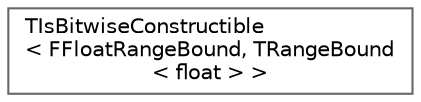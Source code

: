 digraph "Graphical Class Hierarchy"
{
 // INTERACTIVE_SVG=YES
 // LATEX_PDF_SIZE
  bgcolor="transparent";
  edge [fontname=Helvetica,fontsize=10,labelfontname=Helvetica,labelfontsize=10];
  node [fontname=Helvetica,fontsize=10,shape=box,height=0.2,width=0.4];
  rankdir="LR";
  Node0 [id="Node000000",label="TIsBitwiseConstructible\l\< FFloatRangeBound, TRangeBound\l\< float \> \>",height=0.2,width=0.4,color="grey40", fillcolor="white", style="filled",URL="$dd/dee/structTIsBitwiseConstructible_3_01FFloatRangeBound_00_01TRangeBound_3_01float_01_4_01_4.html",tooltip=" "];
}
